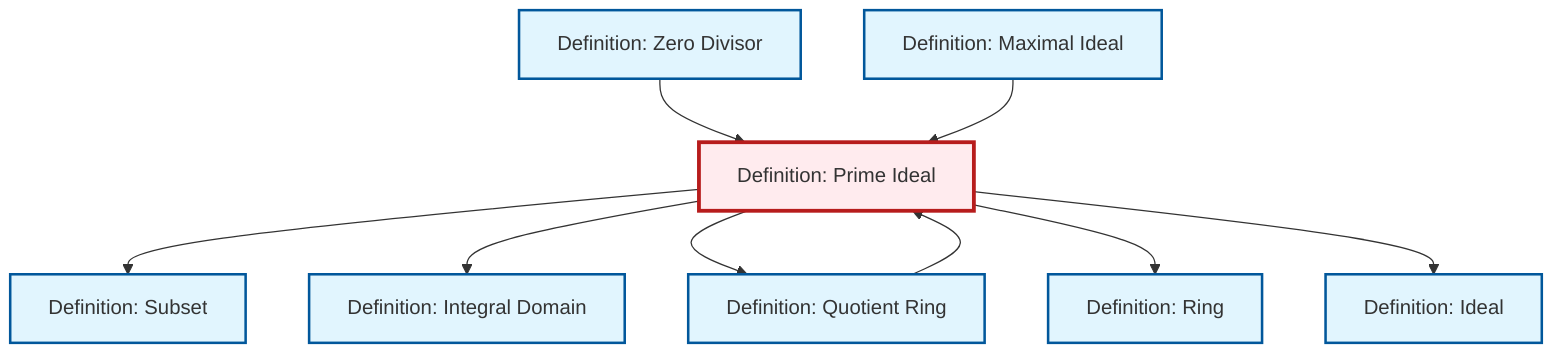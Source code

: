 graph TD
    classDef definition fill:#e1f5fe,stroke:#01579b,stroke-width:2px
    classDef theorem fill:#f3e5f5,stroke:#4a148c,stroke-width:2px
    classDef axiom fill:#fff3e0,stroke:#e65100,stroke-width:2px
    classDef example fill:#e8f5e9,stroke:#1b5e20,stroke-width:2px
    classDef current fill:#ffebee,stroke:#b71c1c,stroke-width:3px
    def-ring["Definition: Ring"]:::definition
    def-ideal["Definition: Ideal"]:::definition
    def-subset["Definition: Subset"]:::definition
    def-maximal-ideal["Definition: Maximal Ideal"]:::definition
    def-prime-ideal["Definition: Prime Ideal"]:::definition
    def-quotient-ring["Definition: Quotient Ring"]:::definition
    def-integral-domain["Definition: Integral Domain"]:::definition
    def-zero-divisor["Definition: Zero Divisor"]:::definition
    def-zero-divisor --> def-prime-ideal
    def-prime-ideal --> def-subset
    def-maximal-ideal --> def-prime-ideal
    def-quotient-ring --> def-prime-ideal
    def-prime-ideal --> def-integral-domain
    def-prime-ideal --> def-quotient-ring
    def-prime-ideal --> def-ring
    def-prime-ideal --> def-ideal
    class def-prime-ideal current